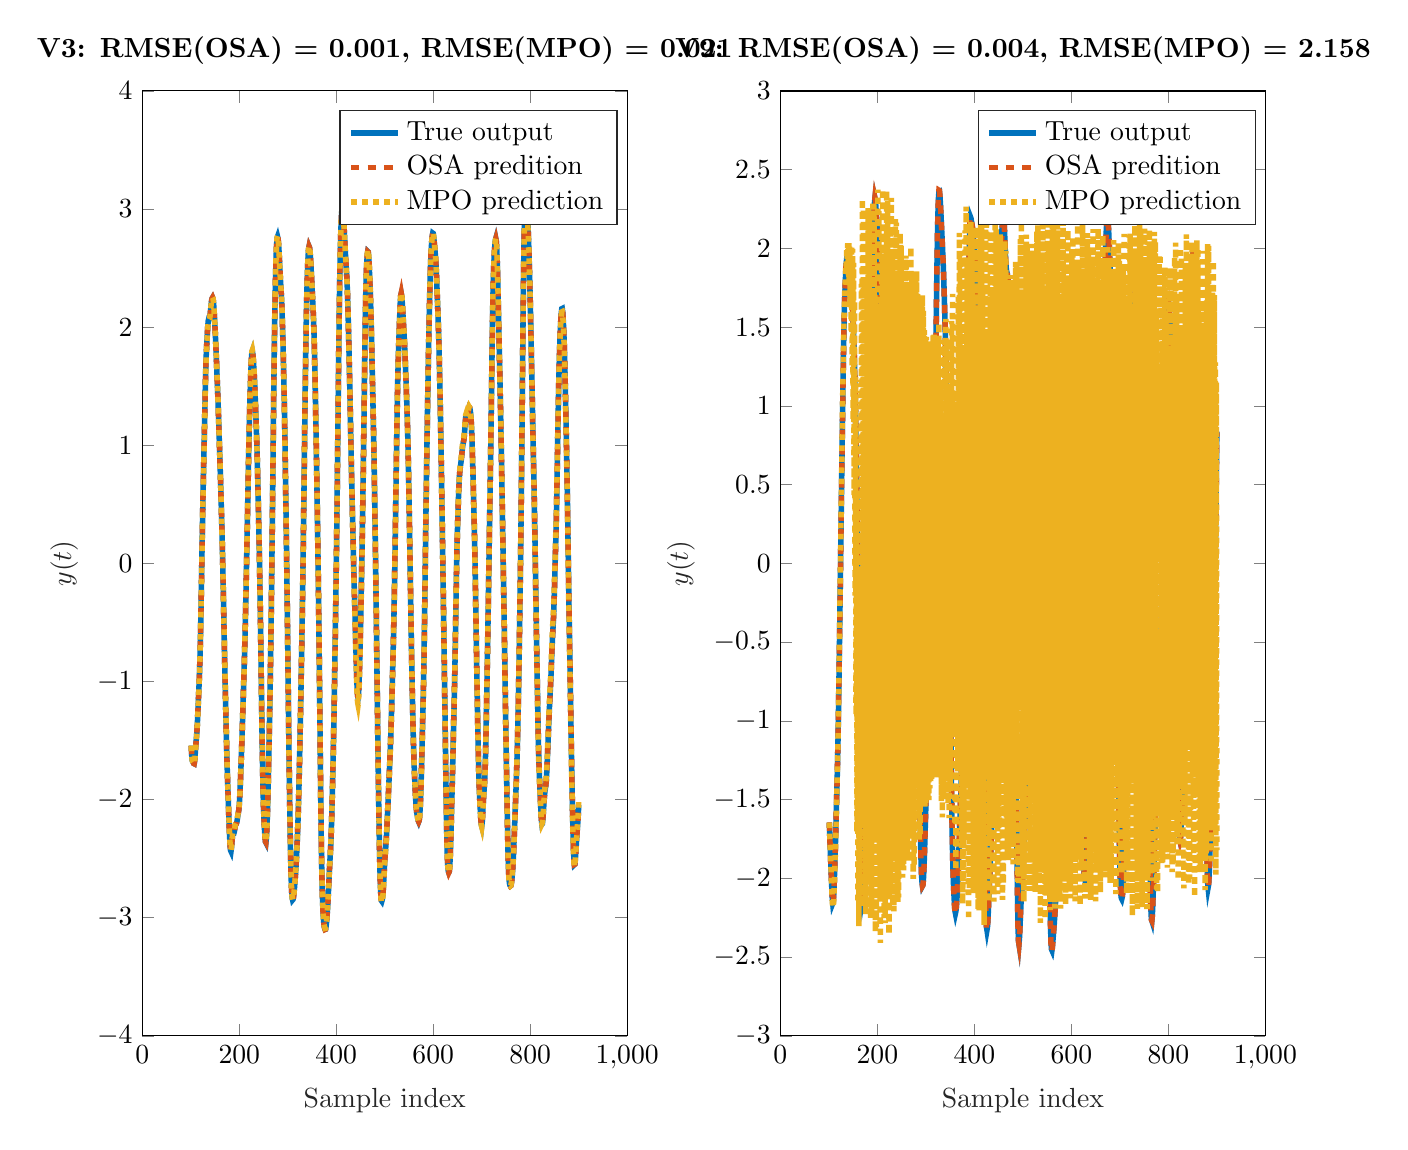 % This file was created by matlab2tikz.
%
\definecolor{mycolor1}{rgb}{0.0,0.447,0.741}%
\definecolor{mycolor2}{rgb}{0.85,0.325,0.098}%
\definecolor{mycolor3}{rgb}{0.929,0.694,0.125}%
%
\begin{tikzpicture}

\begin{axis}[%
width=6.159cm,
height=12cm,
at={(0cm,0cm)},
scale only axis,
xmin=0,
xmax=1000,
xlabel style={font=\color{white!15!black}},
xlabel={Sample index},
ymin=-4,
ymax=4,
ylabel style={font=\color{white!15!black}},
ylabel={$y(t)$},
axis background/.style={fill=white},
title style={font=\bfseries},
title={V3: RMSE(OSA) = 0.001, RMSE(MPO) = 0.021},
legend style={legend cell align=left, align=left, draw=white!15!black}
]
\addplot [color=mycolor1, line width=2.0pt]
  table[row sep=crcr]{%
101	-1.543\\
102	-1.626\\
103	-1.668\\
104	-1.679\\
105	-1.684\\
106	-1.694\\
107	-1.696\\
108	-1.674\\
109	-1.624\\
110	-1.563\\
111	-1.51\\
112	-1.462\\
113	-1.404\\
114	-1.324\\
117	-1.039\\
118	-0.934\\
119	-0.798\\
120	-0.625\\
121	-0.419\\
122	-0.186\\
123	0.059\\
124	0.3\\
125	0.52\\
126	0.711\\
127	0.891\\
128	1.082\\
129	1.288\\
130	1.489\\
131	1.654\\
132	1.773\\
133	1.856\\
134	1.932\\
135	2.002\\
136	2.053\\
137	2.07\\
138	2.068\\
139	2.075\\
140	2.104\\
142	2.194\\
143	2.224\\
144	2.242\\
145	2.249\\
146	2.239\\
147	2.205\\
148	2.146\\
149	2.073\\
150	1.995\\
151	1.912\\
152	1.819\\
153	1.718\\
156	1.399\\
157	1.28\\
158	1.152\\
161	0.759\\
162	0.622\\
163	0.476\\
164	0.323\\
165	0.163\\
166	-0.013\\
167	-0.209\\
169	-0.631\\
170	-0.832\\
171	-1.022\\
172	-1.208\\
173	-1.389\\
174	-1.56\\
175	-1.714\\
176	-1.847\\
177	-1.97\\
178	-2.088\\
179	-2.201\\
180	-2.302\\
181	-2.381\\
182	-2.429\\
183	-2.438\\
184	-2.408\\
185	-2.356\\
186	-2.308\\
187	-2.284\\
189	-2.284\\
190	-2.269\\
191	-2.241\\
192	-2.217\\
193	-2.207\\
194	-2.203\\
195	-2.191\\
196	-2.168\\
197	-2.139\\
199	-2.089\\
200	-2.048\\
201	-1.98\\
202	-1.887\\
203	-1.782\\
204	-1.672\\
205	-1.556\\
206	-1.43\\
210	-0.904\\
211	-0.759\\
212	-0.595\\
213	-0.412\\
214	-0.217\\
215	-0.016\\
216	0.192\\
217	0.406\\
219	0.841\\
220	1.044\\
221	1.224\\
222	1.381\\
223	1.516\\
224	1.634\\
225	1.726\\
226	1.781\\
227	1.794\\
228	1.771\\
229	1.722\\
230	1.661\\
231	1.589\\
232	1.499\\
233	1.395\\
234	1.282\\
235	1.166\\
236	1.044\\
237	0.904\\
238	0.743\\
239	0.566\\
240	0.378\\
241	0.177\\
242	-0.043\\
243	-0.289\\
244	-0.563\\
245	-0.858\\
246	-1.16\\
247	-1.449\\
248	-1.703\\
249	-1.908\\
250	-2.062\\
251	-2.169\\
252	-2.249\\
253	-2.314\\
254	-2.356\\
255	-2.364\\
256	-2.324\\
257	-2.245\\
258	-2.134\\
259	-1.99\\
260	-1.819\\
261	-1.628\\
262	-1.423\\
263	-1.207\\
264	-0.974\\
265	-0.711\\
266	-0.413\\
267	-0.085\\
268	0.267\\
269	0.636\\
270	1.014\\
271	1.385\\
272	1.727\\
273	2.021\\
274	2.264\\
275	2.454\\
276	2.597\\
277	2.698\\
278	2.754\\
279	2.766\\
280	2.749\\
281	2.705\\
282	2.641\\
283	2.56\\
284	2.474\\
285	2.397\\
286	2.33\\
287	2.258\\
288	2.161\\
289	2.034\\
290	1.885\\
291	1.724\\
292	1.55\\
293	1.342\\
294	1.1\\
295	0.828\\
296	0.545\\
297	0.258\\
298	-0.04\\
299	-0.362\\
300	-0.713\\
301	-1.073\\
302	-1.418\\
303	-1.733\\
304	-2.019\\
305	-2.278\\
306	-2.498\\
307	-2.664\\
308	-2.773\\
309	-2.829\\
310	-2.849\\
311	-2.844\\
312	-2.822\\
313	-2.787\\
314	-2.741\\
315	-2.688\\
316	-2.631\\
317	-2.567\\
318	-2.494\\
319	-2.408\\
320	-2.309\\
321	-2.194\\
322	-2.062\\
323	-1.91\\
324	-1.737\\
325	-1.543\\
326	-1.337\\
327	-1.123\\
328	-0.902\\
329	-0.67\\
330	-0.423\\
331	-0.154\\
332	0.14\\
333	0.46\\
335	1.139\\
336	1.463\\
337	1.757\\
338	2.008\\
339	2.217\\
340	2.386\\
341	2.514\\
342	2.606\\
343	2.661\\
344	2.682\\
345	2.672\\
346	2.637\\
347	2.581\\
348	2.509\\
350	2.345\\
352	2.179\\
353	2.084\\
354	1.963\\
355	1.81\\
356	1.626\\
357	1.417\\
358	1.191\\
359	0.953\\
360	0.705\\
361	0.443\\
362	0.165\\
363	-0.134\\
364	-0.461\\
365	-0.82\\
366	-1.207\\
367	-1.605\\
368	-1.984\\
369	-2.306\\
370	-2.558\\
371	-2.747\\
372	-2.884\\
373	-2.975\\
374	-3.032\\
375	-3.067\\
376	-3.087\\
377	-3.098\\
378	-3.097\\
379	-3.077\\
380	-3.039\\
381	-2.987\\
382	-2.926\\
383	-2.855\\
384	-2.772\\
386	-2.592\\
387	-2.513\\
388	-2.441\\
389	-2.358\\
390	-2.244\\
391	-2.103\\
392	-1.942\\
393	-1.768\\
394	-1.58\\
395	-1.369\\
396	-1.133\\
397	-0.879\\
398	-0.615\\
399	-0.342\\
400	-0.052\\
401	0.264\\
402	0.612\\
403	0.984\\
404	1.364\\
405	1.735\\
406	2.072\\
407	2.357\\
408	2.583\\
409	2.749\\
410	2.873\\
411	2.961\\
412	3.008\\
413	3.015\\
414	2.984\\
415	2.928\\
416	2.857\\
418	2.696\\
419	2.616\\
420	2.545\\
421	2.48\\
422	2.407\\
423	2.309\\
424	2.177\\
425	2.019\\
426	1.846\\
427	1.666\\
428	1.477\\
429	1.275\\
430	1.065\\
431	0.859\\
432	0.666\\
433	0.487\\
435	0.144\\
436	-0.023\\
437	-0.183\\
440	-0.64\\
441	-0.796\\
442	-0.939\\
443	-1.05\\
444	-1.118\\
445	-1.14\\
446	-1.109\\
447	-1.02\\
448	-0.884\\
449	-0.717\\
450	-0.534\\
451	-0.344\\
452	-0.144\\
453	0.074\\
454	0.315\\
455	0.576\\
456	0.859\\
457	1.165\\
459	1.807\\
460	2.093\\
461	2.314\\
462	2.462\\
463	2.553\\
464	2.61\\
465	2.64\\
466	2.636\\
467	2.592\\
468	2.515\\
469	2.422\\
470	2.315\\
471	2.189\\
472	2.035\\
473	1.856\\
474	1.666\\
476	1.296\\
477	1.101\\
478	0.874\\
479	0.617\\
480	0.338\\
481	0.047\\
482	-0.256\\
483	-0.575\\
485	-1.25\\
486	-1.575\\
487	-1.873\\
488	-2.144\\
489	-2.383\\
490	-2.579\\
491	-2.724\\
492	-2.812\\
493	-2.854\\
494	-2.86\\
495	-2.845\\
496	-2.813\\
497	-2.759\\
498	-2.684\\
499	-2.599\\
500	-2.522\\
501	-2.46\\
502	-2.408\\
503	-2.349\\
504	-2.275\\
505	-2.186\\
509	-1.819\\
511	-1.618\\
512	-1.512\\
513	-1.394\\
514	-1.256\\
515	-1.106\\
517	-0.798\\
518	-0.634\\
519	-0.443\\
520	-0.216\\
521	0.043\\
522	0.318\\
524	0.874\\
525	1.142\\
526	1.385\\
527	1.587\\
528	1.747\\
529	1.877\\
530	1.996\\
531	2.109\\
532	2.206\\
533	2.269\\
534	2.285\\
535	2.263\\
536	2.214\\
537	2.146\\
540	1.927\\
541	1.843\\
542	1.747\\
543	1.64\\
545	1.415\\
546	1.296\\
547	1.154\\
548	0.983\\
549	0.783\\
550	0.56\\
551	0.32\\
552	0.067\\
554	-0.45\\
555	-0.695\\
556	-0.923\\
557	-1.132\\
558	-1.324\\
559	-1.493\\
560	-1.633\\
561	-1.746\\
562	-1.846\\
563	-1.934\\
564	-2.01\\
565	-2.07\\
566	-2.109\\
567	-2.135\\
568	-2.158\\
569	-2.177\\
570	-2.187\\
571	-2.176\\
572	-2.14\\
573	-2.077\\
574	-1.985\\
575	-1.858\\
576	-1.706\\
579	-1.207\\
580	-1.02\\
581	-0.793\\
582	-0.514\\
583	-0.198\\
584	0.124\\
585	0.429\\
586	0.715\\
587	0.985\\
588	1.248\\
589	1.499\\
590	1.733\\
591	1.948\\
592	2.146\\
593	2.323\\
594	2.474\\
595	2.588\\
596	2.671\\
597	2.73\\
598	2.772\\
599	2.796\\
600	2.793\\
601	2.764\\
604	2.63\\
605	2.578\\
606	2.506\\
607	2.409\\
609	2.191\\
610	2.08\\
611	1.956\\
612	1.807\\
613	1.632\\
614	1.436\\
615	1.222\\
616	0.991\\
617	0.744\\
618	0.483\\
619	0.213\\
620	-0.061\\
621	-0.339\\
622	-0.624\\
623	-0.914\\
625	-1.506\\
626	-1.802\\
627	-2.083\\
628	-2.313\\
629	-2.473\\
630	-2.565\\
631	-2.604\\
632	-2.616\\
633	-2.609\\
634	-2.57\\
635	-2.485\\
636	-2.36\\
637	-2.212\\
638	-2.058\\
639	-1.898\\
640	-1.729\\
643	-1.199\\
644	-1.015\\
645	-0.804\\
646	-0.562\\
647	-0.308\\
648	-0.071\\
649	0.13\\
650	0.289\\
651	0.427\\
652	0.55\\
653	0.656\\
654	0.737\\
655	0.788\\
656	0.822\\
657	0.85\\
658	0.884\\
660	0.967\\
661	1.0\\
663	1.044\\
664	1.078\\
665	1.131\\
666	1.191\\
667	1.236\\
668	1.251\\
670	1.236\\
671	1.246\\
673	1.308\\
674	1.323\\
675	1.319\\
676	1.301\\
677	1.273\\
678	1.225\\
679	1.148\\
680	1.034\\
681	0.893\\
683	0.588\\
684	0.43\\
685	0.253\\
686	0.047\\
687	-0.189\\
689	-0.701\\
690	-0.95\\
691	-1.187\\
692	-1.413\\
693	-1.616\\
694	-1.784\\
695	-1.913\\
696	-2.008\\
697	-2.087\\
698	-2.157\\
699	-2.209\\
700	-2.224\\
701	-2.19\\
702	-2.117\\
703	-2.037\\
704	-1.966\\
705	-1.907\\
706	-1.84\\
707	-1.743\\
708	-1.597\\
709	-1.409\\
710	-1.194\\
711	-0.966\\
712	-0.729\\
713	-0.481\\
714	-0.222\\
716	0.311\\
718	0.824\\
719	1.094\\
720	1.391\\
721	1.706\\
722	2.003\\
723	2.246\\
724	2.426\\
725	2.543\\
726	2.628\\
727	2.691\\
728	2.734\\
729	2.749\\
730	2.728\\
731	2.66\\
732	2.553\\
733	2.402\\
734	2.222\\
738	1.458\\
739	1.26\\
740	1.044\\
741	0.811\\
743	0.323\\
745	-0.158\\
746	-0.413\\
747	-0.682\\
748	-0.956\\
749	-1.222\\
750	-1.475\\
752	-1.966\\
753	-2.203\\
754	-2.41\\
755	-2.567\\
756	-2.657\\
757	-2.704\\
758	-2.724\\
759	-2.731\\
760	-2.728\\
761	-2.712\\
762	-2.681\\
763	-2.638\\
764	-2.582\\
765	-2.508\\
766	-2.417\\
767	-2.313\\
771	-1.874\\
772	-1.752\\
773	-1.617\\
774	-1.461\\
775	-1.276\\
776	-1.06\\
777	-0.815\\
778	-0.554\\
779	-0.278\\
780	0.016\\
781	0.344\\
782	0.724\\
783	1.141\\
784	1.575\\
785	1.991\\
786	2.362\\
787	2.671\\
788	2.91\\
789	3.056\\
790	3.123\\
791	3.127\\
792	3.095\\
793	3.041\\
794	2.976\\
795	2.894\\
796	2.795\\
797	2.679\\
798	2.547\\
799	2.395\\
800	2.226\\
801	2.041\\
802	1.843\\
804	1.429\\
805	1.221\\
806	1.017\\
807	0.818\\
808	0.612\\
809	0.388\\
810	0.144\\
812	-0.375\\
813	-0.628\\
814	-0.873\\
815	-1.112\\
816	-1.341\\
817	-1.54\\
818	-1.691\\
819	-1.806\\
822	-2.098\\
823	-2.172\\
824	-2.209\\
825	-2.204\\
826	-2.168\\
827	-2.112\\
828	-2.048\\
829	-1.987\\
830	-1.941\\
831	-1.911\\
832	-1.885\\
833	-1.844\\
834	-1.776\\
835	-1.685\\
837	-1.481\\
839	-1.279\\
840	-1.186\\
842	-1.022\\
843	-0.93\\
845	-0.715\\
846	-0.621\\
847	-0.543\\
848	-0.461\\
849	-0.349\\
850	-0.21\\
851	-0.058\\
853	0.239\\
854	0.414\\
855	0.629\\
857	1.128\\
858	1.36\\
859	1.557\\
860	1.725\\
861	1.862\\
862	1.972\\
863	2.057\\
864	2.119\\
865	2.156\\
866	2.158\\
867	2.127\\
868	2.067\\
869	1.985\\
870	1.874\\
871	1.734\\
872	1.559\\
873	1.361\\
874	1.155\\
875	0.944\\
876	0.717\\
877	0.458\\
879	-0.111\\
880	-0.378\\
881	-0.625\\
882	-0.867\\
883	-1.116\\
884	-1.369\\
885	-1.615\\
886	-1.846\\
887	-2.06\\
888	-2.251\\
889	-2.404\\
890	-2.505\\
891	-2.55\\
892	-2.546\\
893	-2.507\\
894	-2.447\\
896	-2.312\\
898	-2.199\\
899	-2.132\\
900	-2.046\\
};
\addlegendentry{True output}

\addplot [color=mycolor2, dashed, line width=2.0pt]
  table[row sep=crcr]{%
101	-1.545\\
102	-1.625\\
103	-1.667\\
104	-1.68\\
105	-1.685\\
106	-1.694\\
107	-1.696\\
108	-1.673\\
109	-1.624\\
110	-1.563\\
111	-1.51\\
112	-1.461\\
113	-1.403\\
114	-1.324\\
117	-1.04\\
118	-0.933\\
119	-0.799\\
120	-0.625\\
121	-0.418\\
122	-0.188\\
123	0.06\\
124	0.301\\
125	0.519\\
126	0.711\\
127	0.89\\
128	1.081\\
129	1.288\\
130	1.489\\
131	1.654\\
132	1.771\\
133	1.859\\
134	1.933\\
135	2.002\\
136	2.051\\
137	2.069\\
138	2.068\\
139	2.074\\
140	2.104\\
142	2.193\\
143	2.225\\
144	2.243\\
145	2.25\\
146	2.239\\
147	2.204\\
148	2.146\\
149	2.073\\
150	1.995\\
151	1.912\\
152	1.819\\
154	1.612\\
155	1.507\\
156	1.398\\
157	1.28\\
159	1.02\\
161	0.76\\
162	0.621\\
163	0.476\\
164	0.324\\
165	0.164\\
166	-0.012\\
167	-0.208\\
169	-0.629\\
170	-0.831\\
171	-1.022\\
172	-1.208\\
173	-1.39\\
174	-1.56\\
175	-1.712\\
176	-1.848\\
177	-1.97\\
178	-2.088\\
179	-2.201\\
180	-2.302\\
181	-2.381\\
182	-2.429\\
183	-2.438\\
184	-2.408\\
185	-2.355\\
186	-2.307\\
187	-2.285\\
189	-2.284\\
190	-2.269\\
191	-2.241\\
192	-2.217\\
193	-2.207\\
194	-2.204\\
195	-2.191\\
198	-2.115\\
199	-2.09\\
200	-2.048\\
201	-1.979\\
202	-1.887\\
203	-1.783\\
204	-1.672\\
205	-1.555\\
206	-1.43\\
208	-1.165\\
209	-1.036\\
210	-0.903\\
211	-0.758\\
212	-0.595\\
213	-0.413\\
214	-0.217\\
215	-0.016\\
216	0.191\\
217	0.406\\
219	0.841\\
220	1.045\\
221	1.224\\
222	1.381\\
223	1.517\\
224	1.634\\
225	1.726\\
226	1.781\\
227	1.793\\
228	1.77\\
229	1.724\\
230	1.662\\
231	1.588\\
232	1.499\\
233	1.394\\
235	1.167\\
236	1.043\\
237	0.904\\
238	0.743\\
239	0.566\\
240	0.378\\
241	0.179\\
242	-0.042\\
243	-0.289\\
244	-0.563\\
245	-0.857\\
246	-1.158\\
247	-1.45\\
248	-1.705\\
249	-1.908\\
250	-2.059\\
251	-2.17\\
252	-2.252\\
253	-2.314\\
254	-2.355\\
255	-2.362\\
256	-2.327\\
257	-2.246\\
258	-2.131\\
259	-1.991\\
260	-1.819\\
261	-1.626\\
262	-1.422\\
263	-1.207\\
264	-0.974\\
265	-0.711\\
266	-0.413\\
267	-0.085\\
268	0.267\\
269	0.636\\
270	1.014\\
271	1.385\\
272	1.726\\
273	2.02\\
274	2.261\\
275	2.457\\
276	2.601\\
277	2.697\\
278	2.752\\
279	2.768\\
280	2.748\\
281	2.707\\
282	2.64\\
283	2.558\\
284	2.473\\
285	2.397\\
286	2.33\\
287	2.258\\
288	2.162\\
289	2.034\\
290	1.884\\
291	1.726\\
292	1.548\\
293	1.344\\
294	1.098\\
295	0.827\\
296	0.546\\
297	0.26\\
298	-0.04\\
299	-0.364\\
300	-0.712\\
301	-1.071\\
302	-1.416\\
303	-1.734\\
304	-2.02\\
305	-2.277\\
306	-2.5\\
307	-2.667\\
308	-2.773\\
309	-2.829\\
310	-2.848\\
311	-2.844\\
312	-2.822\\
313	-2.786\\
314	-2.74\\
315	-2.689\\
316	-2.631\\
317	-2.567\\
318	-2.494\\
319	-2.409\\
320	-2.309\\
321	-2.194\\
322	-2.062\\
323	-1.91\\
324	-1.736\\
325	-1.543\\
326	-1.336\\
327	-1.122\\
328	-0.902\\
329	-0.671\\
330	-0.422\\
331	-0.155\\
332	0.14\\
333	0.459\\
334	0.797\\
335	1.139\\
336	1.464\\
337	1.757\\
338	2.01\\
339	2.218\\
340	2.386\\
341	2.516\\
342	2.606\\
343	2.66\\
344	2.682\\
345	2.672\\
346	2.637\\
347	2.58\\
348	2.509\\
350	2.345\\
352	2.179\\
353	2.083\\
354	1.965\\
355	1.81\\
356	1.625\\
357	1.415\\
358	1.19\\
359	0.953\\
360	0.705\\
361	0.443\\
362	0.166\\
363	-0.133\\
364	-0.459\\
365	-0.82\\
366	-1.208\\
367	-1.603\\
368	-1.979\\
369	-2.306\\
370	-2.561\\
371	-2.747\\
372	-2.882\\
373	-2.977\\
374	-3.033\\
375	-3.065\\
376	-3.087\\
377	-3.099\\
378	-3.097\\
379	-3.077\\
380	-3.039\\
381	-2.987\\
382	-2.927\\
383	-2.856\\
384	-2.772\\
385	-2.68\\
386	-2.592\\
387	-2.514\\
388	-2.442\\
389	-2.357\\
390	-2.246\\
391	-2.103\\
392	-1.942\\
393	-1.768\\
394	-1.578\\
395	-1.368\\
396	-1.132\\
397	-0.878\\
398	-0.615\\
399	-0.342\\
400	-0.051\\
401	0.265\\
402	0.61\\
403	0.982\\
404	1.364\\
405	1.735\\
406	2.073\\
407	2.357\\
408	2.58\\
409	2.751\\
410	2.874\\
411	2.959\\
412	3.009\\
413	3.014\\
414	2.984\\
415	2.928\\
416	2.856\\
417	2.778\\
418	2.695\\
419	2.616\\
420	2.545\\
421	2.481\\
422	2.407\\
423	2.31\\
424	2.177\\
425	2.018\\
426	1.846\\
427	1.665\\
428	1.476\\
429	1.274\\
430	1.064\\
431	0.858\\
432	0.667\\
433	0.488\\
435	0.144\\
436	-0.023\\
437	-0.182\\
440	-0.64\\
441	-0.796\\
442	-0.938\\
443	-1.052\\
444	-1.12\\
445	-1.139\\
446	-1.108\\
447	-1.024\\
448	-0.884\\
449	-0.715\\
450	-0.533\\
451	-0.343\\
452	-0.143\\
453	0.074\\
454	0.314\\
455	0.576\\
456	0.857\\
457	1.163\\
458	1.488\\
459	1.809\\
460	2.092\\
461	2.312\\
462	2.463\\
463	2.557\\
464	2.611\\
465	2.639\\
466	2.635\\
467	2.591\\
468	2.516\\
469	2.421\\
470	2.315\\
471	2.188\\
472	2.033\\
473	1.854\\
475	1.48\\
476	1.296\\
477	1.099\\
478	0.875\\
479	0.617\\
480	0.338\\
481	0.047\\
482	-0.255\\
483	-0.575\\
484	-0.91\\
485	-1.25\\
486	-1.575\\
487	-1.874\\
488	-2.143\\
489	-2.382\\
490	-2.582\\
491	-2.726\\
492	-2.812\\
493	-2.852\\
494	-2.861\\
495	-2.846\\
496	-2.813\\
497	-2.758\\
498	-2.683\\
499	-2.598\\
500	-2.521\\
501	-2.461\\
502	-2.408\\
503	-2.35\\
504	-2.275\\
505	-2.187\\
507	-2.005\\
508	-1.914\\
509	-1.819\\
511	-1.618\\
512	-1.512\\
513	-1.394\\
514	-1.257\\
517	-0.798\\
518	-0.636\\
519	-0.443\\
520	-0.214\\
521	0.041\\
522	0.317\\
524	0.875\\
525	1.144\\
526	1.385\\
527	1.586\\
528	1.746\\
529	1.879\\
530	1.997\\
531	2.109\\
532	2.206\\
533	2.268\\
534	2.288\\
535	2.263\\
536	2.212\\
537	2.147\\
540	1.927\\
541	1.844\\
542	1.747\\
543	1.639\\
545	1.415\\
546	1.295\\
547	1.156\\
548	0.983\\
549	0.782\\
550	0.56\\
551	0.321\\
552	0.067\\
553	-0.193\\
554	-0.45\\
555	-0.694\\
556	-0.922\\
557	-1.133\\
558	-1.323\\
559	-1.492\\
560	-1.633\\
561	-1.747\\
562	-1.844\\
563	-1.936\\
564	-2.011\\
565	-2.069\\
566	-2.109\\
567	-2.135\\
569	-2.178\\
570	-2.186\\
571	-2.176\\
572	-2.141\\
573	-2.078\\
574	-1.985\\
575	-1.859\\
576	-1.704\\
579	-1.207\\
580	-1.023\\
581	-0.791\\
582	-0.514\\
583	-0.199\\
584	0.123\\
585	0.429\\
586	0.714\\
587	0.987\\
588	1.247\\
589	1.499\\
590	1.733\\
591	1.948\\
592	2.146\\
593	2.324\\
594	2.473\\
595	2.589\\
596	2.671\\
597	2.73\\
598	2.772\\
599	2.795\\
600	2.793\\
601	2.764\\
604	2.63\\
605	2.578\\
606	2.505\\
607	2.41\\
610	2.08\\
611	1.957\\
612	1.807\\
613	1.631\\
614	1.435\\
615	1.222\\
616	0.992\\
617	0.744\\
618	0.482\\
619	0.214\\
620	-0.059\\
621	-0.339\\
622	-0.623\\
623	-0.913\\
624	-1.207\\
626	-1.803\\
627	-2.082\\
628	-2.318\\
629	-2.475\\
630	-2.563\\
631	-2.605\\
632	-2.618\\
633	-2.609\\
634	-2.569\\
635	-2.485\\
636	-2.36\\
637	-2.212\\
639	-1.897\\
640	-1.728\\
642	-1.375\\
643	-1.201\\
644	-1.015\\
645	-0.803\\
646	-0.561\\
647	-0.307\\
648	-0.071\\
649	0.128\\
650	0.293\\
651	0.427\\
652	0.551\\
653	0.656\\
654	0.736\\
655	0.789\\
658	0.884\\
660	0.967\\
661	1.0\\
663	1.043\\
664	1.078\\
665	1.131\\
666	1.191\\
667	1.235\\
668	1.252\\
670	1.236\\
671	1.247\\
673	1.307\\
674	1.323\\
675	1.32\\
676	1.302\\
677	1.273\\
678	1.226\\
679	1.147\\
680	1.034\\
681	0.893\\
683	0.588\\
684	0.431\\
685	0.254\\
686	0.047\\
687	-0.189\\
688	-0.442\\
689	-0.701\\
690	-0.95\\
691	-1.188\\
692	-1.413\\
693	-1.617\\
694	-1.784\\
695	-1.911\\
696	-2.009\\
697	-2.089\\
698	-2.16\\
699	-2.21\\
700	-2.222\\
701	-2.189\\
702	-2.118\\
703	-2.035\\
704	-1.965\\
705	-1.907\\
706	-1.841\\
707	-1.741\\
708	-1.598\\
709	-1.41\\
710	-1.192\\
711	-0.964\\
712	-0.728\\
713	-0.482\\
714	-0.221\\
716	0.311\\
718	0.823\\
719	1.094\\
720	1.391\\
721	1.705\\
722	2.002\\
723	2.248\\
724	2.424\\
725	2.548\\
726	2.628\\
727	2.69\\
728	2.734\\
729	2.748\\
730	2.727\\
731	2.664\\
732	2.551\\
733	2.403\\
734	2.222\\
735	2.026\\
736	1.835\\
738	1.458\\
739	1.26\\
740	1.044\\
741	0.81\\
745	-0.158\\
746	-0.412\\
747	-0.682\\
748	-0.955\\
749	-1.222\\
750	-1.474\\
752	-1.966\\
753	-2.203\\
754	-2.411\\
755	-2.564\\
756	-2.661\\
757	-2.704\\
758	-2.723\\
759	-2.731\\
760	-2.728\\
761	-2.712\\
762	-2.681\\
763	-2.638\\
764	-2.582\\
765	-2.509\\
766	-2.416\\
767	-2.312\\
770	-1.987\\
771	-1.874\\
772	-1.752\\
773	-1.617\\
774	-1.463\\
775	-1.277\\
776	-1.058\\
777	-0.814\\
778	-0.553\\
779	-0.281\\
780	0.014\\
781	0.345\\
782	0.721\\
783	1.142\\
784	1.573\\
785	1.99\\
786	2.364\\
787	2.673\\
788	2.904\\
789	3.058\\
790	3.124\\
791	3.128\\
792	3.094\\
793	3.041\\
794	2.974\\
795	2.894\\
796	2.796\\
797	2.679\\
798	2.547\\
799	2.397\\
800	2.226\\
801	2.04\\
802	1.843\\
803	1.637\\
805	1.22\\
806	1.018\\
807	0.819\\
808	0.613\\
809	0.389\\
810	0.143\\
812	-0.374\\
813	-0.627\\
814	-0.873\\
815	-1.114\\
816	-1.34\\
817	-1.537\\
818	-1.693\\
819	-1.805\\
822	-2.097\\
823	-2.172\\
824	-2.209\\
825	-2.205\\
826	-2.167\\
827	-2.111\\
828	-2.047\\
829	-1.986\\
830	-1.941\\
831	-1.912\\
832	-1.886\\
833	-1.843\\
834	-1.776\\
835	-1.686\\
839	-1.278\\
840	-1.187\\
842	-1.022\\
843	-0.929\\
845	-0.714\\
846	-0.622\\
847	-0.544\\
848	-0.46\\
849	-0.35\\
850	-0.209\\
853	0.239\\
854	0.414\\
855	0.629\\
856	0.876\\
857	1.129\\
858	1.359\\
859	1.56\\
860	1.725\\
861	1.862\\
862	1.973\\
863	2.057\\
864	2.12\\
865	2.156\\
866	2.159\\
867	2.126\\
868	2.066\\
869	1.983\\
870	1.877\\
871	1.733\\
872	1.557\\
873	1.361\\
874	1.155\\
875	0.943\\
876	0.715\\
877	0.458\\
879	-0.111\\
880	-0.376\\
881	-0.624\\
882	-0.867\\
883	-1.116\\
884	-1.369\\
885	-1.614\\
886	-1.845\\
887	-2.061\\
888	-2.252\\
889	-2.405\\
890	-2.505\\
891	-2.549\\
892	-2.547\\
893	-2.506\\
894	-2.445\\
895	-2.377\\
896	-2.312\\
898	-2.199\\
899	-2.132\\
900	-2.047\\
};
\addlegendentry{OSA predition}

\addplot [color=mycolor3, dotted, line width=2.0pt]
  table[row sep=crcr]{%
101	-1.543\\
102	-1.626\\
103	-1.668\\
104	-1.68\\
105	-1.686\\
106	-1.697\\
107	-1.7\\
108	-1.678\\
109	-1.628\\
110	-1.568\\
111	-1.515\\
112	-1.467\\
113	-1.409\\
114	-1.33\\
117	-1.046\\
118	-0.941\\
119	-0.806\\
120	-0.634\\
121	-0.429\\
122	-0.199\\
123	0.045\\
124	0.285\\
125	0.503\\
126	0.693\\
127	0.872\\
128	1.061\\
129	1.268\\
130	1.469\\
131	1.635\\
132	1.753\\
133	1.841\\
134	1.92\\
135	1.993\\
136	2.045\\
137	2.064\\
138	2.064\\
139	2.071\\
140	2.102\\
142	2.192\\
143	2.222\\
144	2.242\\
145	2.251\\
146	2.243\\
147	2.209\\
148	2.151\\
149	2.079\\
150	2.002\\
151	1.919\\
152	1.826\\
153	1.723\\
155	1.512\\
156	1.403\\
157	1.284\\
158	1.154\\
161	0.759\\
162	0.621\\
163	0.474\\
164	0.32\\
165	0.16\\
166	-0.015\\
167	-0.209\\
169	-0.629\\
170	-0.828\\
171	-1.016\\
172	-1.2\\
173	-1.381\\
174	-1.55\\
175	-1.702\\
176	-1.835\\
177	-1.957\\
178	-2.076\\
179	-2.189\\
180	-2.289\\
181	-2.369\\
182	-2.418\\
183	-2.428\\
184	-2.399\\
185	-2.347\\
186	-2.299\\
187	-2.275\\
189	-2.274\\
190	-2.259\\
191	-2.231\\
192	-2.207\\
193	-2.198\\
194	-2.194\\
195	-2.182\\
196	-2.158\\
197	-2.13\\
199	-2.084\\
200	-2.044\\
201	-1.977\\
202	-1.886\\
203	-1.782\\
204	-1.673\\
205	-1.557\\
206	-1.431\\
210	-0.902\\
211	-0.756\\
212	-0.59\\
213	-0.406\\
214	-0.21\\
215	-0.008\\
216	0.2\\
217	0.415\\
219	0.852\\
220	1.056\\
221	1.237\\
222	1.394\\
223	1.53\\
224	1.647\\
225	1.739\\
226	1.795\\
227	1.806\\
228	1.781\\
229	1.733\\
230	1.672\\
231	1.599\\
232	1.509\\
233	1.403\\
235	1.172\\
236	1.049\\
237	0.908\\
238	0.746\\
239	0.567\\
240	0.378\\
241	0.179\\
242	-0.04\\
243	-0.285\\
244	-0.557\\
245	-0.849\\
246	-1.147\\
247	-1.434\\
248	-1.688\\
249	-1.894\\
250	-2.046\\
251	-2.155\\
252	-2.238\\
253	-2.305\\
254	-2.349\\
255	-2.356\\
256	-2.319\\
257	-2.241\\
258	-2.128\\
259	-1.985\\
260	-1.814\\
261	-1.621\\
262	-1.414\\
263	-1.197\\
264	-0.961\\
265	-0.695\\
266	-0.395\\
267	-0.065\\
268	0.289\\
269	0.658\\
270	1.036\\
271	1.407\\
272	1.748\\
273	2.039\\
274	2.276\\
275	2.464\\
276	2.608\\
277	2.708\\
278	2.761\\
279	2.773\\
280	2.754\\
281	2.71\\
282	2.644\\
283	2.561\\
284	2.473\\
285	2.395\\
286	2.327\\
287	2.255\\
288	2.157\\
289	2.03\\
290	1.88\\
291	1.72\\
292	1.544\\
293	1.337\\
294	1.093\\
295	0.82\\
297	0.248\\
298	-0.05\\
299	-0.374\\
300	-0.724\\
301	-1.081\\
302	-1.423\\
303	-1.735\\
304	-2.02\\
305	-2.276\\
306	-2.495\\
307	-2.663\\
308	-2.772\\
309	-2.829\\
310	-2.849\\
311	-2.844\\
312	-2.822\\
313	-2.786\\
314	-2.74\\
315	-2.687\\
316	-2.629\\
317	-2.565\\
318	-2.492\\
319	-2.406\\
320	-2.307\\
321	-2.193\\
322	-2.062\\
323	-1.909\\
324	-1.735\\
325	-1.541\\
326	-1.334\\
327	-1.117\\
328	-0.893\\
329	-0.66\\
330	-0.411\\
331	-0.141\\
332	0.154\\
333	0.474\\
335	1.15\\
336	1.474\\
337	1.765\\
338	2.017\\
339	2.225\\
340	2.393\\
341	2.522\\
342	2.613\\
343	2.668\\
344	2.688\\
345	2.678\\
346	2.641\\
347	2.584\\
348	2.511\\
351	2.262\\
352	2.177\\
353	2.081\\
354	1.961\\
355	1.809\\
356	1.625\\
357	1.414\\
358	1.187\\
359	0.948\\
360	0.698\\
361	0.436\\
362	0.157\\
363	-0.141\\
364	-0.466\\
365	-0.824\\
366	-1.21\\
367	-1.606\\
368	-1.978\\
369	-2.297\\
370	-2.548\\
371	-2.737\\
372	-2.873\\
373	-2.965\\
374	-3.023\\
375	-3.058\\
376	-3.078\\
377	-3.09\\
378	-3.089\\
379	-3.07\\
380	-3.032\\
381	-2.981\\
382	-2.921\\
383	-2.851\\
384	-2.769\\
386	-2.588\\
387	-2.51\\
388	-2.438\\
389	-2.355\\
390	-2.243\\
391	-2.102\\
392	-1.941\\
393	-1.767\\
394	-1.578\\
395	-1.366\\
396	-1.129\\
397	-0.874\\
398	-0.608\\
399	-0.332\\
400	-0.039\\
401	0.28\\
402	0.628\\
403	0.998\\
404	1.377\\
405	1.747\\
406	2.083\\
407	2.366\\
408	2.588\\
409	2.754\\
410	2.876\\
411	2.961\\
412	3.008\\
413	3.013\\
414	2.982\\
415	2.925\\
416	2.854\\
417	2.774\\
419	2.61\\
420	2.538\\
421	2.472\\
422	2.4\\
423	2.302\\
424	2.171\\
425	2.012\\
426	1.838\\
427	1.658\\
428	1.467\\
429	1.263\\
430	1.049\\
431	0.839\\
432	0.643\\
433	0.46\\
435	0.107\\
436	-0.065\\
437	-0.228\\
440	-0.693\\
441	-0.851\\
442	-0.994\\
443	-1.106\\
444	-1.176\\
445	-1.197\\
446	-1.165\\
447	-1.078\\
448	-0.944\\
449	-0.775\\
450	-0.591\\
451	-0.398\\
452	-0.195\\
453	0.027\\
454	0.272\\
455	0.537\\
456	0.822\\
457	1.131\\
459	1.785\\
460	2.077\\
461	2.302\\
462	2.456\\
463	2.555\\
464	2.62\\
465	2.655\\
466	2.655\\
467	2.613\\
468	2.54\\
469	2.448\\
470	2.344\\
471	2.219\\
472	2.065\\
473	1.884\\
474	1.693\\
476	1.322\\
477	1.125\\
478	0.898\\
479	0.64\\
480	0.36\\
481	0.067\\
482	-0.237\\
483	-0.558\\
485	-1.235\\
486	-1.561\\
487	-1.862\\
488	-2.134\\
489	-2.376\\
490	-2.577\\
491	-2.727\\
492	-2.819\\
493	-2.862\\
494	-2.871\\
495	-2.859\\
496	-2.827\\
497	-2.774\\
498	-2.698\\
499	-2.613\\
500	-2.536\\
501	-2.474\\
502	-2.422\\
503	-2.363\\
504	-2.288\\
505	-2.201\\
509	-1.833\\
511	-1.632\\
512	-1.526\\
513	-1.407\\
514	-1.269\\
515	-1.117\\
517	-0.808\\
518	-0.645\\
519	-0.454\\
520	-0.226\\
521	0.032\\
522	0.304\\
524	0.858\\
525	1.127\\
526	1.372\\
527	1.576\\
528	1.736\\
529	1.869\\
530	1.991\\
531	2.108\\
532	2.207\\
533	2.271\\
534	2.292\\
535	2.273\\
536	2.224\\
537	2.158\\
540	1.939\\
541	1.857\\
542	1.76\\
543	1.652\\
545	1.428\\
546	1.308\\
547	1.167\\
548	0.996\\
549	0.796\\
550	0.573\\
551	0.333\\
552	0.081\\
554	-0.436\\
555	-0.682\\
556	-0.911\\
557	-1.122\\
558	-1.315\\
559	-1.484\\
560	-1.624\\
561	-1.738\\
562	-1.836\\
563	-1.927\\
564	-2.006\\
565	-2.066\\
566	-2.106\\
567	-2.134\\
569	-2.179\\
570	-2.19\\
571	-2.18\\
572	-2.145\\
573	-2.085\\
574	-1.993\\
575	-1.869\\
576	-1.716\\
579	-1.217\\
580	-1.032\\
581	-0.804\\
582	-0.526\\
583	-0.211\\
584	0.11\\
585	0.414\\
586	0.699\\
587	0.97\\
588	1.233\\
589	1.484\\
590	1.718\\
591	1.934\\
592	2.134\\
593	2.313\\
594	2.465\\
595	2.582\\
596	2.667\\
597	2.728\\
598	2.772\\
599	2.797\\
600	2.795\\
601	2.768\\
604	2.635\\
605	2.583\\
606	2.511\\
607	2.415\\
609	2.196\\
610	2.085\\
611	1.96\\
612	1.812\\
613	1.636\\
614	1.439\\
615	1.224\\
616	0.993\\
617	0.744\\
618	0.482\\
619	0.212\\
620	-0.061\\
621	-0.339\\
622	-0.623\\
623	-0.912\\
624	-1.204\\
626	-1.794\\
627	-2.073\\
628	-2.306\\
629	-2.469\\
630	-2.561\\
631	-2.602\\
632	-2.618\\
633	-2.613\\
634	-2.576\\
635	-2.493\\
636	-2.368\\
637	-2.221\\
638	-2.066\\
639	-1.905\\
640	-1.734\\
642	-1.378\\
643	-1.203\\
644	-1.019\\
645	-0.808\\
646	-0.564\\
647	-0.307\\
648	-0.069\\
649	0.132\\
650	0.296\\
651	0.437\\
652	0.564\\
653	0.673\\
654	0.755\\
655	0.81\\
656	0.845\\
657	0.876\\
658	0.912\\
660	0.997\\
661	1.03\\
663	1.072\\
664	1.105\\
665	1.156\\
666	1.214\\
667	1.257\\
668	1.27\\
670	1.25\\
671	1.258\\
673	1.314\\
674	1.327\\
675	1.32\\
676	1.301\\
677	1.272\\
678	1.224\\
679	1.145\\
680	1.031\\
681	0.889\\
683	0.581\\
684	0.422\\
685	0.245\\
686	0.039\\
687	-0.198\\
689	-0.707\\
690	-0.953\\
691	-1.19\\
692	-1.414\\
693	-1.617\\
694	-1.784\\
695	-1.911\\
696	-2.007\\
697	-2.087\\
698	-2.16\\
699	-2.214\\
700	-2.23\\
701	-2.196\\
702	-2.125\\
703	-2.043\\
704	-1.972\\
705	-1.913\\
706	-1.846\\
707	-1.748\\
708	-1.603\\
709	-1.416\\
710	-1.2\\
711	-0.97\\
712	-0.732\\
713	-0.483\\
714	-0.222\\
716	0.314\\
718	0.825\\
719	1.094\\
720	1.391\\
721	1.703\\
722	1.999\\
723	2.242\\
724	2.42\\
725	2.541\\
726	2.626\\
727	2.69\\
728	2.734\\
729	2.75\\
730	2.728\\
731	2.664\\
732	2.556\\
733	2.407\\
734	2.227\\
737	1.641\\
738	1.45\\
739	1.249\\
740	1.029\\
741	0.791\\
743	0.297\\
745	-0.19\\
746	-0.447\\
747	-0.717\\
748	-0.991\\
749	-1.256\\
750	-1.507\\
752	-1.989\\
753	-2.222\\
754	-2.426\\
755	-2.576\\
756	-2.665\\
757	-2.709\\
758	-2.726\\
759	-2.731\\
760	-2.727\\
761	-2.708\\
762	-2.677\\
763	-2.633\\
764	-2.576\\
765	-2.502\\
766	-2.411\\
767	-2.305\\
771	-1.862\\
772	-1.739\\
773	-1.603\\
774	-1.448\\
775	-1.264\\
776	-1.047\\
777	-0.801\\
778	-0.537\\
779	-0.263\\
780	0.03\\
781	0.358\\
782	0.733\\
783	1.147\\
784	1.575\\
785	1.985\\
786	2.353\\
787	2.661\\
788	2.891\\
789	3.038\\
790	3.104\\
791	3.108\\
792	3.076\\
793	3.023\\
794	2.956\\
795	2.873\\
796	2.774\\
797	2.657\\
798	2.524\\
799	2.373\\
800	2.202\\
801	2.015\\
802	1.815\\
803	1.607\\
805	1.182\\
806	0.974\\
807	0.771\\
808	0.562\\
809	0.337\\
810	0.089\\
812	-0.434\\
813	-0.687\\
814	-0.931\\
815	-1.169\\
816	-1.394\\
817	-1.586\\
818	-1.731\\
819	-1.837\\
822	-2.106\\
823	-2.175\\
824	-2.206\\
825	-2.197\\
826	-2.157\\
827	-2.097\\
828	-2.028\\
829	-1.962\\
830	-1.912\\
831	-1.878\\
832	-1.849\\
833	-1.805\\
834	-1.735\\
835	-1.642\\
837	-1.434\\
839	-1.225\\
840	-1.129\\
842	-0.96\\
843	-0.866\\
845	-0.646\\
846	-0.551\\
847	-0.474\\
848	-0.39\\
849	-0.28\\
850	-0.141\\
851	0.008\\
853	0.295\\
854	0.464\\
855	0.673\\
857	1.154\\
858	1.375\\
859	1.566\\
860	1.725\\
861	1.855\\
862	1.958\\
863	2.038\\
864	2.096\\
865	2.129\\
866	2.131\\
867	2.098\\
868	2.036\\
869	1.951\\
870	1.841\\
871	1.698\\
872	1.52\\
873	1.319\\
874	1.109\\
875	0.894\\
876	0.661\\
877	0.396\\
879	-0.185\\
880	-0.456\\
881	-0.705\\
882	-0.947\\
884	-1.444\\
885	-1.684\\
886	-1.907\\
887	-2.112\\
888	-2.294\\
889	-2.439\\
890	-2.531\\
891	-2.569\\
892	-2.558\\
893	-2.513\\
894	-2.447\\
895	-2.372\\
896	-2.301\\
898	-2.179\\
899	-2.109\\
900	-2.02\\
};
\addlegendentry{MPO prediction}

\end{axis}

\begin{axis}[%
width=6.159cm,
height=12cm,
at={(8.104cm,0cm)},
scale only axis,
xmin=0,
xmax=1000,
xlabel style={font=\color{white!15!black}},
xlabel={Sample index},
ymin=-3,
ymax=3,
ylabel style={font=\color{white!15!black}},
ylabel={$y(t)$},
axis background/.style={fill=white},
title style={font=\bfseries},
title={V9: RMSE(OSA) = 0.004, RMSE(MPO) = 2.158},
legend style={legend cell align=left, align=left, draw=white!15!black}
]
\addplot [color=mycolor1, line width=2.0pt]
  table[row sep=crcr]{%
101	-1.646\\
102	-1.745\\
103	-1.826\\
105	-1.981\\
106	-2.058\\
107	-2.124\\
108	-2.158\\
109	-2.15\\
110	-2.104\\
111	-2.033\\
112	-1.944\\
113	-1.843\\
114	-1.731\\
117	-1.382\\
118	-1.251\\
119	-1.095\\
120	-0.907\\
121	-0.699\\
122	-0.482\\
123	-0.259\\
124	-0.03\\
126	0.438\\
127	0.666\\
128	0.888\\
129	1.103\\
130	1.303\\
131	1.475\\
132	1.61\\
133	1.714\\
134	1.795\\
135	1.862\\
136	1.912\\
137	1.942\\
138	1.953\\
139	1.956\\
140	1.952\\
141	1.934\\
142	1.899\\
144	1.808\\
145	1.774\\
146	1.748\\
147	1.717\\
148	1.672\\
149	1.613\\
150	1.544\\
151	1.461\\
152	1.36\\
153	1.241\\
154	1.106\\
155	0.956\\
156	0.788\\
157	0.597\\
158	0.383\\
159	0.146\\
160	-0.119\\
161	-0.415\\
162	-0.742\\
163	-1.08\\
164	-1.397\\
165	-1.66\\
166	-1.861\\
167	-2.008\\
168	-2.094\\
169	-2.127\\
170	-2.106\\
171	-2.048\\
172	-1.971\\
173	-1.881\\
174	-1.775\\
175	-1.652\\
176	-1.525\\
177	-1.415\\
178	-1.329\\
179	-1.248\\
180	-1.139\\
181	-0.975\\
182	-0.765\\
183	-0.524\\
184	-0.273\\
185	-0.014\\
186	0.261\\
187	0.558\\
188	0.877\\
189	1.205\\
190	1.524\\
191	1.809\\
192	2.037\\
193	2.197\\
194	2.288\\
195	2.317\\
196	2.303\\
197	2.262\\
199	2.157\\
201	2.062\\
202	2.001\\
203	1.922\\
204	1.828\\
205	1.729\\
206	1.637\\
207	1.557\\
209	1.417\\
210	1.337\\
211	1.235\\
212	1.108\\
213	0.961\\
217	0.341\\
218	0.188\\
219	0.048\\
220	-0.078\\
221	-0.195\\
222	-0.317\\
223	-0.443\\
224	-0.557\\
225	-0.632\\
226	-0.669\\
227	-0.684\\
228	-0.703\\
230	-0.77\\
231	-0.785\\
232	-0.772\\
233	-0.74\\
234	-0.7\\
235	-0.657\\
236	-0.609\\
237	-0.55\\
238	-0.472\\
239	-0.37\\
240	-0.243\\
241	-0.095\\
242	0.066\\
243	0.234\\
244	0.406\\
245	0.58\\
246	0.749\\
247	0.902\\
248	1.034\\
250	1.274\\
251	1.399\\
252	1.514\\
253	1.598\\
254	1.643\\
255	1.659\\
256	1.658\\
257	1.652\\
258	1.639\\
259	1.621\\
262	1.556\\
263	1.525\\
265	1.439\\
266	1.405\\
267	1.388\\
268	1.385\\
270	1.386\\
271	1.376\\
272	1.353\\
273	1.313\\
274	1.256\\
275	1.181\\
276	1.083\\
277	0.955\\
278	0.783\\
279	0.568\\
280	0.324\\
282	-0.187\\
284	-0.689\\
285	-0.939\\
286	-1.179\\
287	-1.4\\
288	-1.593\\
289	-1.755\\
290	-1.88\\
291	-1.968\\
292	-2.023\\
293	-2.047\\
294	-2.041\\
295	-2.005\\
296	-1.943\\
297	-1.856\\
298	-1.754\\
299	-1.647\\
300	-1.543\\
301	-1.448\\
302	-1.366\\
303	-1.298\\
305	-1.178\\
306	-1.108\\
307	-1.028\\
308	-0.943\\
309	-0.864\\
310	-0.79\\
311	-0.71\\
312	-0.611\\
313	-0.478\\
314	-0.309\\
315	-0.105\\
316	0.122\\
317	0.365\\
318	0.621\\
319	0.889\\
320	1.163\\
321	1.434\\
322	1.687\\
323	1.91\\
324	2.092\\
325	2.23\\
326	2.32\\
327	2.363\\
328	2.364\\
329	2.334\\
330	2.285\\
331	2.224\\
334	2.027\\
335	1.959\\
336	1.883\\
337	1.795\\
338	1.694\\
339	1.585\\
340	1.471\\
341	1.348\\
342	1.207\\
343	1.036\\
344	0.836\\
345	0.617\\
346	0.39\\
347	0.155\\
348	-0.092\\
349	-0.36\\
350	-0.643\\
351	-0.929\\
352	-1.203\\
353	-1.451\\
354	-1.661\\
355	-1.828\\
356	-1.949\\
357	-2.038\\
358	-2.108\\
359	-2.165\\
360	-2.206\\
361	-2.222\\
362	-2.208\\
363	-2.175\\
364	-2.132\\
365	-2.083\\
366	-2.02\\
367	-1.939\\
368	-1.841\\
369	-1.74\\
370	-1.647\\
371	-1.56\\
372	-1.466\\
373	-1.358\\
374	-1.241\\
375	-1.13\\
376	-1.033\\
377	-0.945\\
378	-0.846\\
379	-0.717\\
380	-0.551\\
381	-0.355\\
382	-0.13\\
383	0.135\\
384	0.438\\
385	0.772\\
386	1.115\\
387	1.437\\
388	1.713\\
389	1.933\\
390	2.083\\
391	2.172\\
392	2.2\\
393	2.192\\
395	2.153\\
396	2.135\\
397	2.107\\
399	2.029\\
400	2.001\\
402	1.969\\
403	1.936\\
404	1.878\\
405	1.8\\
406	1.7\\
407	1.582\\
408	1.444\\
409	1.287\\
410	1.119\\
411	0.947\\
412	0.772\\
413	0.589\\
414	0.393\\
415	0.176\\
416	-0.068\\
417	-0.341\\
418	-0.648\\
419	-0.978\\
420	-1.315\\
421	-1.634\\
422	-1.903\\
423	-2.106\\
424	-2.237\\
425	-2.307\\
426	-2.328\\
427	-2.31\\
428	-2.263\\
429	-2.194\\
431	-2.036\\
432	-1.963\\
433	-1.893\\
434	-1.821\\
436	-1.664\\
437	-1.598\\
439	-1.492\\
440	-1.42\\
441	-1.315\\
442	-1.183\\
443	-1.043\\
445	-0.768\\
446	-0.608\\
447	-0.412\\
448	-0.175\\
449	0.104\\
450	0.409\\
451	0.734\\
452	1.069\\
453	1.394\\
454	1.679\\
455	1.898\\
456	2.041\\
457	2.123\\
458	2.161\\
459	2.183\\
460	2.192\\
461	2.177\\
462	2.126\\
463	2.049\\
464	1.965\\
465	1.901\\
466	1.866\\
467	1.85\\
468	1.836\\
469	1.814\\
470	1.782\\
471	1.74\\
472	1.686\\
473	1.616\\
474	1.526\\
475	1.421\\
476	1.302\\
477	1.17\\
478	1.017\\
479	0.834\\
480	0.612\\
481	0.348\\
482	0.046\\
483	-0.28\\
484	-0.611\\
485	-0.933\\
486	-1.246\\
487	-1.554\\
488	-1.853\\
489	-2.111\\
490	-2.299\\
491	-2.397\\
492	-2.417\\
493	-2.381\\
494	-2.315\\
495	-2.239\\
496	-2.17\\
497	-2.119\\
499	-2.046\\
500	-1.985\\
501	-1.897\\
502	-1.8\\
503	-1.721\\
504	-1.671\\
505	-1.638\\
506	-1.597\\
507	-1.528\\
508	-1.43\\
509	-1.31\\
510	-1.171\\
511	-1.012\\
513	-0.665\\
514	-0.508\\
515	-0.377\\
516	-0.266\\
517	-0.16\\
518	-0.039\\
519	0.109\\
520	0.284\\
521	0.467\\
522	0.636\\
523	0.774\\
524	0.884\\
525	0.989\\
526	1.105\\
527	1.232\\
528	1.354\\
529	1.456\\
530	1.541\\
531	1.611\\
532	1.665\\
533	1.691\\
534	1.679\\
535	1.634\\
536	1.571\\
537	1.495\\
538	1.407\\
539	1.299\\
540	1.179\\
541	1.064\\
542	0.961\\
543	0.868\\
544	0.766\\
545	0.641\\
546	0.488\\
547	0.316\\
548	0.121\\
549	-0.103\\
550	-0.372\\
551	-0.688\\
552	-1.031\\
553	-1.369\\
554	-1.677\\
555	-1.933\\
556	-2.141\\
557	-2.294\\
558	-2.401\\
559	-2.45\\
560	-2.457\\
561	-2.434\\
564	-2.318\\
565	-2.277\\
566	-2.229\\
573	-1.838\\
574	-1.775\\
575	-1.707\\
576	-1.645\\
577	-1.602\\
578	-1.591\\
579	-1.601\\
580	-1.604\\
581	-1.577\\
582	-1.515\\
584	-1.356\\
585	-1.27\\
586	-1.162\\
587	-1.025\\
588	-0.863\\
589	-0.691\\
590	-0.515\\
591	-0.329\\
592	-0.129\\
593	0.079\\
594	0.281\\
595	0.468\\
596	0.651\\
597	0.844\\
598	1.045\\
599	1.239\\
600	1.402\\
601	1.53\\
602	1.614\\
603	1.663\\
604	1.677\\
605	1.654\\
606	1.607\\
607	1.539\\
608	1.452\\
609	1.338\\
610	1.2\\
611	1.051\\
612	0.905\\
613	0.762\\
614	0.606\\
615	0.423\\
616	0.204\\
617	-0.039\\
618	-0.292\\
619	-0.553\\
620	-0.825\\
621	-1.105\\
622	-1.37\\
623	-1.593\\
624	-1.758\\
625	-1.874\\
626	-1.946\\
627	-1.991\\
628	-2.007\\
629	-1.997\\
630	-1.963\\
633	-1.816\\
634	-1.776\\
635	-1.732\\
636	-1.681\\
637	-1.625\\
638	-1.575\\
639	-1.544\\
640	-1.533\\
641	-1.532\\
642	-1.526\\
643	-1.508\\
644	-1.481\\
645	-1.449\\
646	-1.412\\
647	-1.367\\
648	-1.315\\
651	-1.142\\
652	-1.075\\
653	-0.998\\
656	-0.74\\
657	-0.651\\
658	-0.549\\
659	-0.427\\
660	-0.275\\
661	-0.089\\
662	0.135\\
663	0.385\\
664	0.645\\
665	0.901\\
666	1.146\\
667	1.38\\
668	1.597\\
669	1.783\\
670	1.93\\
671	2.035\\
672	2.111\\
673	2.164\\
674	2.197\\
675	2.199\\
676	2.166\\
677	2.105\\
680	1.879\\
681	1.796\\
682	1.695\\
683	1.572\\
684	1.433\\
685	1.291\\
686	1.157\\
687	1.03\\
688	0.896\\
689	0.74\\
690	0.546\\
691	0.327\\
692	0.095\\
693	-0.141\\
694	-0.386\\
695	-0.649\\
696	-0.94\\
697	-1.24\\
698	-1.518\\
699	-1.752\\
700	-1.922\\
701	-2.033\\
702	-2.097\\
703	-2.125\\
704	-2.131\\
705	-2.118\\
706	-2.085\\
707	-2.025\\
708	-1.944\\
709	-1.854\\
710	-1.769\\
712	-1.617\\
713	-1.53\\
714	-1.429\\
717	-1.109\\
718	-0.983\\
719	-0.823\\
720	-0.627\\
721	-0.405\\
722	-0.165\\
723	0.087\\
724	0.344\\
725	0.597\\
726	0.835\\
727	1.055\\
728	1.258\\
729	1.436\\
730	1.578\\
731	1.679\\
732	1.736\\
733	1.757\\
734	1.763\\
735	1.759\\
736	1.744\\
737	1.715\\
738	1.679\\
739	1.648\\
740	1.627\\
741	1.609\\
742	1.584\\
743	1.545\\
744	1.501\\
745	1.462\\
746	1.439\\
748	1.415\\
749	1.389\\
750	1.333\\
751	1.246\\
752	1.115\\
753	0.946\\
754	0.747\\
755	0.519\\
756	0.261\\
757	-0.034\\
758	-0.381\\
759	-0.768\\
760	-1.174\\
761	-1.55\\
762	-1.852\\
763	-2.067\\
764	-2.194\\
765	-2.258\\
766	-2.268\\
767	-2.234\\
768	-2.166\\
769	-2.074\\
770	-1.969\\
771	-1.856\\
773	-1.621\\
774	-1.503\\
777	-1.157\\
778	-1.032\\
779	-0.905\\
780	-0.785\\
781	-0.685\\
782	-0.61\\
784	-0.489\\
785	-0.412\\
786	-0.307\\
787	-0.173\\
788	-0.011\\
789	0.177\\
790	0.384\\
791	0.596\\
792	0.803\\
793	0.997\\
794	1.174\\
795	1.33\\
796	1.46\\
797	1.559\\
798	1.625\\
799	1.661\\
800	1.668\\
801	1.65\\
802	1.611\\
803	1.554\\
804	1.482\\
805	1.39\\
806	1.271\\
807	1.116\\
808	0.936\\
810	0.555\\
811	0.369\\
812	0.178\\
813	-0.026\\
814	-0.253\\
815	-0.494\\
817	-1.001\\
818	-1.237\\
819	-1.433\\
820	-1.572\\
821	-1.658\\
822	-1.707\\
823	-1.738\\
824	-1.754\\
825	-1.743\\
826	-1.698\\
828	-1.566\\
829	-1.516\\
830	-1.474\\
831	-1.418\\
832	-1.332\\
833	-1.218\\
835	-0.97\\
836	-0.849\\
837	-0.718\\
838	-0.559\\
839	-0.362\\
840	-0.133\\
841	0.121\\
843	0.651\\
844	0.917\\
845	1.179\\
846	1.425\\
847	1.633\\
848	1.788\\
849	1.887\\
850	1.947\\
851	1.975\\
852	1.977\\
853	1.952\\
854	1.897\\
855	1.815\\
856	1.717\\
857	1.609\\
858	1.497\\
859	1.381\\
861	1.141\\
863	0.897\\
864	0.781\\
865	0.675\\
866	0.58\\
867	0.493\\
868	0.402\\
869	0.295\\
870	0.168\\
871	0.017\\
872	-0.16\\
873	-0.361\\
874	-0.587\\
875	-0.83\\
877	-1.328\\
878	-1.562\\
879	-1.766\\
880	-1.923\\
881	-2.026\\
882	-2.058\\
883	-2.041\\
884	-1.989\\
885	-1.911\\
886	-1.808\\
887	-1.683\\
888	-1.539\\
889	-1.384\\
890	-1.221\\
891	-1.052\\
892	-0.875\\
893	-0.691\\
894	-0.501\\
895	-0.307\\
896	-0.11\\
897	0.096\\
898	0.318\\
899	0.565\\
900	0.837\\
};
\addlegendentry{True output}

\addplot [color=mycolor2, dashed, line width=2.0pt]
  table[row sep=crcr]{%
101	-1.645\\
102	-1.745\\
103	-1.829\\
104	-1.905\\
105	-1.984\\
106	-2.066\\
107	-2.131\\
108	-2.163\\
109	-2.154\\
110	-2.104\\
111	-2.031\\
112	-1.941\\
113	-1.838\\
114	-1.725\\
116	-1.493\\
117	-1.378\\
118	-1.25\\
119	-1.093\\
120	-0.907\\
121	-0.699\\
123	-0.261\\
124	-0.033\\
126	0.435\\
127	0.662\\
128	0.884\\
129	1.102\\
130	1.306\\
131	1.479\\
132	1.611\\
133	1.713\\
134	1.797\\
135	1.869\\
136	1.918\\
137	1.943\\
138	1.954\\
139	1.958\\
140	1.953\\
141	1.935\\
142	1.899\\
143	1.85\\
144	1.804\\
145	1.772\\
146	1.747\\
147	1.716\\
148	1.67\\
149	1.612\\
150	1.541\\
151	1.46\\
152	1.36\\
153	1.239\\
154	1.103\\
155	0.954\\
156	0.788\\
157	0.599\\
158	0.387\\
159	0.15\\
160	-0.112\\
161	-0.408\\
162	-0.737\\
163	-1.081\\
164	-1.399\\
165	-1.662\\
166	-1.863\\
167	-2.006\\
168	-2.1\\
169	-2.134\\
170	-2.104\\
171	-2.049\\
172	-1.968\\
173	-1.879\\
174	-1.772\\
176	-1.517\\
177	-1.407\\
178	-1.324\\
179	-1.246\\
180	-1.139\\
181	-0.978\\
182	-0.768\\
183	-0.525\\
184	-0.277\\
185	-0.016\\
186	0.255\\
187	0.553\\
188	0.872\\
189	1.203\\
190	1.527\\
191	1.814\\
192	2.044\\
193	2.202\\
194	2.288\\
195	2.321\\
196	2.307\\
197	2.261\\
198	2.207\\
199	2.155\\
201	2.06\\
202	1.999\\
203	1.918\\
204	1.822\\
205	1.723\\
206	1.631\\
207	1.551\\
208	1.482\\
209	1.415\\
210	1.335\\
211	1.234\\
212	1.106\\
213	0.96\\
217	0.341\\
218	0.188\\
219	0.048\\
220	-0.076\\
221	-0.191\\
222	-0.313\\
223	-0.442\\
224	-0.557\\
225	-0.634\\
226	-0.668\\
227	-0.68\\
228	-0.702\\
230	-0.771\\
231	-0.786\\
232	-0.773\\
233	-0.74\\
235	-0.657\\
236	-0.61\\
237	-0.551\\
238	-0.475\\
239	-0.374\\
240	-0.245\\
241	-0.098\\
242	0.063\\
243	0.23\\
244	0.401\\
245	0.576\\
246	0.748\\
247	0.902\\
248	1.031\\
249	1.15\\
250	1.273\\
251	1.4\\
252	1.517\\
253	1.601\\
254	1.644\\
255	1.657\\
256	1.659\\
257	1.653\\
258	1.638\\
259	1.619\\
262	1.556\\
263	1.524\\
265	1.436\\
266	1.401\\
267	1.385\\
268	1.383\\
269	1.386\\
270	1.385\\
271	1.376\\
272	1.353\\
273	1.313\\
274	1.256\\
275	1.182\\
276	1.084\\
277	0.955\\
278	0.786\\
279	0.574\\
280	0.326\\
281	0.069\\
283	-0.433\\
285	-0.935\\
286	-1.178\\
287	-1.4\\
288	-1.594\\
289	-1.756\\
290	-1.885\\
291	-1.975\\
292	-2.027\\
293	-2.048\\
294	-2.043\\
295	-2.008\\
296	-1.942\\
297	-1.852\\
298	-1.751\\
299	-1.64\\
300	-1.536\\
301	-1.442\\
302	-1.361\\
303	-1.294\\
305	-1.176\\
306	-1.107\\
307	-1.027\\
308	-0.942\\
309	-0.863\\
310	-0.79\\
311	-0.713\\
312	-0.614\\
313	-0.482\\
314	-0.313\\
315	-0.112\\
316	0.114\\
317	0.361\\
318	0.616\\
319	0.884\\
320	1.161\\
321	1.435\\
322	1.69\\
323	1.914\\
324	2.099\\
325	2.238\\
326	2.327\\
327	2.369\\
328	2.367\\
329	2.336\\
330	2.284\\
331	2.221\\
334	2.022\\
335	1.955\\
336	1.879\\
337	1.79\\
338	1.689\\
339	1.58\\
340	1.466\\
341	1.345\\
342	1.204\\
343	1.034\\
344	0.837\\
345	0.617\\
346	0.389\\
347	0.157\\
348	-0.088\\
349	-0.354\\
350	-0.638\\
351	-0.928\\
352	-1.202\\
353	-1.451\\
354	-1.663\\
355	-1.83\\
356	-1.953\\
357	-2.042\\
358	-2.11\\
359	-2.171\\
360	-2.214\\
361	-2.227\\
362	-2.21\\
363	-2.174\\
364	-2.131\\
365	-2.082\\
366	-2.018\\
367	-1.934\\
369	-1.734\\
370	-1.641\\
371	-1.556\\
372	-1.463\\
373	-1.354\\
374	-1.234\\
375	-1.124\\
376	-1.03\\
377	-0.944\\
378	-0.847\\
379	-0.719\\
380	-0.555\\
381	-0.359\\
382	-0.132\\
383	0.124\\
384	0.428\\
385	0.77\\
386	1.116\\
387	1.439\\
388	1.717\\
389	1.934\\
390	2.09\\
391	2.177\\
392	2.198\\
393	2.195\\
394	2.172\\
395	2.155\\
396	2.136\\
397	2.106\\
399	2.026\\
400	1.999\\
402	1.969\\
403	1.935\\
404	1.877\\
405	1.797\\
406	1.699\\
407	1.58\\
408	1.438\\
409	1.282\\
410	1.114\\
412	0.771\\
413	0.59\\
414	0.395\\
415	0.18\\
416	-0.061\\
417	-0.334\\
418	-0.641\\
419	-0.976\\
420	-1.319\\
421	-1.637\\
422	-1.907\\
423	-2.11\\
424	-2.242\\
425	-2.313\\
426	-2.33\\
427	-2.312\\
428	-2.264\\
429	-2.193\\
431	-2.03\\
432	-1.957\\
433	-1.888\\
434	-1.817\\
436	-1.658\\
437	-1.592\\
439	-1.491\\
440	-1.42\\
441	-1.313\\
442	-1.182\\
443	-1.041\\
445	-0.767\\
446	-0.612\\
447	-0.418\\
448	-0.177\\
449	0.096\\
450	0.401\\
451	0.731\\
452	1.068\\
453	1.399\\
454	1.688\\
455	1.901\\
456	2.037\\
457	2.114\\
458	2.161\\
459	2.193\\
460	2.197\\
461	2.18\\
462	2.126\\
463	2.045\\
464	1.959\\
465	1.895\\
466	1.861\\
468	1.836\\
469	1.813\\
470	1.781\\
471	1.739\\
472	1.686\\
473	1.614\\
474	1.524\\
475	1.418\\
476	1.3\\
477	1.168\\
478	1.015\\
479	0.836\\
480	0.617\\
481	0.354\\
482	0.05\\
483	-0.277\\
484	-0.609\\
485	-0.93\\
487	-1.554\\
488	-1.861\\
489	-2.126\\
490	-2.308\\
491	-2.398\\
492	-2.417\\
493	-2.382\\
494	-2.315\\
495	-2.234\\
496	-2.163\\
497	-2.113\\
498	-2.08\\
499	-2.045\\
500	-1.983\\
501	-1.892\\
502	-1.792\\
503	-1.713\\
504	-1.665\\
505	-1.635\\
506	-1.595\\
507	-1.527\\
508	-1.429\\
509	-1.309\\
510	-1.17\\
511	-1.01\\
513	-0.662\\
514	-0.505\\
515	-0.374\\
517	-0.162\\
518	-0.043\\
519	0.104\\
520	0.279\\
521	0.466\\
522	0.636\\
523	0.772\\
524	0.881\\
525	0.985\\
526	1.102\\
527	1.232\\
528	1.355\\
529	1.457\\
530	1.541\\
531	1.612\\
532	1.669\\
533	1.693\\
534	1.68\\
535	1.634\\
536	1.57\\
537	1.494\\
538	1.405\\
539	1.296\\
540	1.176\\
541	1.058\\
542	0.958\\
543	0.867\\
544	0.766\\
545	0.642\\
546	0.491\\
547	0.319\\
548	0.128\\
549	-0.095\\
550	-0.365\\
551	-0.68\\
552	-1.029\\
553	-1.373\\
554	-1.68\\
555	-1.937\\
556	-2.145\\
557	-2.302\\
558	-2.41\\
559	-2.458\\
560	-2.467\\
562	-2.396\\
565	-2.275\\
566	-2.226\\
569	-2.056\\
571	-1.949\\
572	-1.893\\
573	-1.835\\
574	-1.772\\
575	-1.703\\
576	-1.64\\
577	-1.597\\
578	-1.587\\
579	-1.6\\
580	-1.607\\
581	-1.577\\
582	-1.514\\
583	-1.435\\
584	-1.354\\
585	-1.269\\
586	-1.162\\
587	-1.024\\
588	-0.862\\
589	-0.691\\
590	-0.516\\
591	-0.332\\
592	-0.131\\
593	0.077\\
594	0.279\\
595	0.465\\
596	0.646\\
597	0.838\\
598	1.044\\
599	1.24\\
600	1.405\\
601	1.528\\
602	1.616\\
603	1.668\\
604	1.675\\
605	1.654\\
606	1.608\\
607	1.538\\
608	1.451\\
609	1.336\\
610	1.198\\
611	1.047\\
612	0.902\\
613	0.76\\
614	0.609\\
615	0.426\\
616	0.207\\
617	-0.035\\
618	-0.289\\
619	-0.548\\
620	-0.819\\
621	-1.102\\
622	-1.373\\
623	-1.597\\
624	-1.76\\
625	-1.871\\
626	-1.948\\
627	-1.997\\
628	-2.01\\
629	-2.0\\
630	-1.961\\
631	-1.912\\
632	-1.859\\
633	-1.813\\
634	-1.773\\
635	-1.731\\
636	-1.679\\
637	-1.62\\
638	-1.571\\
639	-1.541\\
640	-1.531\\
641	-1.531\\
642	-1.525\\
643	-1.508\\
644	-1.48\\
645	-1.448\\
646	-1.411\\
647	-1.365\\
648	-1.312\\
651	-1.141\\
652	-1.075\\
653	-0.997\\
657	-0.651\\
658	-0.551\\
659	-0.43\\
660	-0.28\\
661	-0.095\\
662	0.128\\
663	0.379\\
664	0.642\\
665	0.898\\
666	1.143\\
667	1.379\\
668	1.599\\
669	1.791\\
670	1.935\\
671	2.037\\
672	2.113\\
673	2.17\\
674	2.205\\
675	2.204\\
676	2.168\\
677	2.103\\
679	1.95\\
680	1.874\\
681	1.793\\
682	1.692\\
683	1.568\\
684	1.428\\
685	1.285\\
686	1.151\\
687	1.025\\
688	0.894\\
689	0.739\\
690	0.55\\
691	0.331\\
692	0.095\\
693	-0.137\\
694	-0.379\\
695	-0.644\\
696	-0.935\\
697	-1.239\\
698	-1.525\\
699	-1.755\\
700	-1.924\\
701	-2.038\\
702	-2.099\\
703	-2.128\\
704	-2.135\\
705	-2.119\\
706	-2.086\\
707	-2.024\\
708	-1.941\\
709	-1.848\\
710	-1.763\\
712	-1.613\\
713	-1.527\\
714	-1.425\\
717	-1.108\\
718	-0.983\\
719	-0.824\\
720	-0.63\\
721	-0.407\\
722	-0.167\\
723	0.082\\
724	0.34\\
725	0.595\\
726	0.833\\
727	1.051\\
728	1.253\\
729	1.436\\
730	1.585\\
731	1.681\\
732	1.734\\
733	1.759\\
734	1.765\\
735	1.759\\
736	1.745\\
737	1.714\\
738	1.677\\
739	1.645\\
740	1.625\\
741	1.609\\
742	1.584\\
743	1.544\\
744	1.498\\
745	1.459\\
746	1.437\\
748	1.415\\
749	1.388\\
750	1.335\\
751	1.247\\
752	1.116\\
753	0.951\\
754	0.747\\
755	0.52\\
756	0.267\\
757	-0.028\\
758	-0.371\\
759	-0.763\\
760	-1.177\\
761	-1.556\\
762	-1.858\\
763	-2.064\\
764	-2.193\\
765	-2.262\\
766	-2.268\\
767	-2.237\\
768	-2.165\\
769	-2.07\\
770	-1.963\\
771	-1.849\\
775	-1.381\\
776	-1.269\\
777	-1.153\\
778	-1.03\\
779	-0.902\\
780	-0.781\\
781	-0.682\\
782	-0.608\\
784	-0.491\\
785	-0.414\\
786	-0.312\\
787	-0.178\\
788	-0.015\\
789	0.171\\
790	0.379\\
791	0.594\\
792	0.802\\
793	0.995\\
794	1.173\\
795	1.331\\
796	1.461\\
797	1.559\\
798	1.625\\
799	1.661\\
800	1.67\\
801	1.652\\
802	1.61\\
803	1.552\\
804	1.481\\
805	1.39\\
806	1.271\\
807	1.117\\
808	0.935\\
809	0.741\\
810	0.554\\
811	0.37\\
812	0.181\\
813	-0.024\\
814	-0.246\\
815	-0.488\\
817	-0.999\\
818	-1.241\\
819	-1.439\\
820	-1.572\\
821	-1.654\\
822	-1.706\\
823	-1.744\\
824	-1.759\\
825	-1.745\\
826	-1.698\\
828	-1.561\\
829	-1.512\\
830	-1.472\\
831	-1.418\\
832	-1.332\\
833	-1.217\\
834	-1.091\\
835	-0.968\\
836	-0.848\\
837	-0.718\\
838	-0.562\\
839	-0.368\\
840	-0.137\\
841	0.118\\
842	0.38\\
845	1.176\\
846	1.425\\
847	1.637\\
848	1.791\\
849	1.89\\
850	1.946\\
851	1.975\\
852	1.982\\
853	1.954\\
854	1.896\\
855	1.813\\
856	1.714\\
858	1.491\\
859	1.376\\
861	1.137\\
863	0.895\\
864	0.778\\
865	0.672\\
866	0.579\\
867	0.493\\
868	0.403\\
869	0.299\\
870	0.172\\
871	0.021\\
872	-0.155\\
873	-0.356\\
874	-0.582\\
875	-0.825\\
877	-1.328\\
878	-1.564\\
879	-1.772\\
880	-1.929\\
881	-2.022\\
882	-2.057\\
883	-2.049\\
884	-1.987\\
885	-1.909\\
886	-1.806\\
887	-1.679\\
888	-1.533\\
889	-1.377\\
890	-1.215\\
891	-1.048\\
892	-0.873\\
893	-0.689\\
895	-0.308\\
896	-0.112\\
897	0.093\\
898	0.313\\
899	0.558\\
900	0.831\\
};
\addlegendentry{OSA predition}

\addplot [color=mycolor3, dotted, line width=2.0pt]
  table[row sep=crcr]{%
101	-1.646\\
102	-1.745\\
103	-1.826\\
105	-1.986\\
106	-2.072\\
107	-2.143\\
108	-2.187\\
109	-2.181\\
110	-2.143\\
111	-2.068\\
112	-1.986\\
113	-1.875\\
114	-1.77\\
115	-1.635\\
116	-1.528\\
117	-1.385\\
118	-1.269\\
119	-1.079\\
120	-0.912\\
121	-0.666\\
122	-0.472\\
123	-0.207\\
124	-0.004\\
125	0.271\\
126	0.476\\
127	0.738\\
128	0.925\\
129	1.167\\
130	1.329\\
131	1.53\\
132	1.621\\
133	1.757\\
134	1.787\\
135	1.906\\
136	1.893\\
137	1.998\\
138	1.917\\
139	2.034\\
140	1.889\\
141	2.048\\
142	1.794\\
143	2.014\\
144	1.629\\
145	1.999\\
146	1.467\\
147	2.018\\
148	1.246\\
149	1.997\\
150	0.907\\
151	1.909\\
152	0.434\\
153	1.669\\
154	-0.205\\
155	1.183\\
156	-0.965\\
157	0.433\\
158	-1.706\\
159	-0.286\\
160	-2.157\\
161	-0.447\\
162	-2.303\\
163	-0.044\\
164	-2.177\\
165	0.788\\
166	-1.642\\
167	1.775\\
168	-0.78\\
169	2.314\\
170	-0.495\\
171	2.255\\
172	-1.163\\
173	1.755\\
174	-1.99\\
175	1.083\\
176	-2.227\\
177	1.173\\
178	-1.945\\
179	1.781\\
180	-1.364\\
181	2.257\\
182	-1.022\\
183	2.179\\
184	-1.578\\
185	1.596\\
186	-2.26\\
187	1.073\\
188	-2.22\\
189	1.609\\
190	-1.643\\
191	2.301\\
192	-1.095\\
193	2.279\\
194	-1.624\\
195	1.708\\
196	-2.34\\
197	1.142\\
198	-2.31\\
199	1.692\\
200	-1.731\\
201	2.373\\
202	-1.245\\
203	2.238\\
204	-1.906\\
205	1.604\\
206	-2.409\\
207	1.367\\
208	-2.123\\
209	2.109\\
210	-1.483\\
211	2.377\\
212	-1.566\\
213	1.966\\
214	-2.252\\
215	1.425\\
216	-2.285\\
217	1.789\\
218	-1.778\\
219	2.367\\
220	-1.331\\
221	2.3\\
222	-1.844\\
223	1.757\\
224	-2.355\\
225	1.486\\
226	-2.091\\
227	2.14\\
228	-1.515\\
229	2.321\\
230	-1.663\\
231	1.941\\
232	-2.186\\
233	1.536\\
234	-2.209\\
235	1.78\\
236	-1.832\\
237	2.186\\
238	-1.515\\
239	2.164\\
240	-1.779\\
241	1.798\\
242	-2.149\\
243	1.511\\
244	-2.12\\
245	1.767\\
246	-1.762\\
247	2.097\\
248	-1.543\\
249	2.018\\
250	-1.792\\
251	1.725\\
252	-1.995\\
253	1.587\\
254	-1.949\\
255	1.725\\
256	-1.716\\
257	1.943\\
258	-1.516\\
259	1.955\\
260	-1.619\\
261	1.742\\
262	-1.839\\
263	1.532\\
264	-1.895\\
265	1.572\\
266	-1.691\\
267	1.852\\
268	-1.37\\
269	2.009\\
270	-1.352\\
271	1.823\\
272	-1.715\\
273	1.423\\
274	-2.003\\
275	1.246\\
276	-1.924\\
277	1.526\\
278	-1.607\\
279	1.816\\
280	-1.38\\
281	1.858\\
282	-1.426\\
283	1.714\\
284	-1.616\\
285	1.491\\
286	-1.766\\
287	1.381\\
288	-1.729\\
289	1.49\\
290	-1.546\\
291	1.656\\
292	-1.383\\
293	1.703\\
294	-1.387\\
295	1.604\\
296	-1.495\\
297	1.481\\
298	-1.546\\
299	1.438\\
300	-1.521\\
301	1.439\\
302	-1.496\\
303	1.409\\
304	-1.513\\
305	1.358\\
306	-1.504\\
307	1.374\\
308	-1.429\\
309	1.416\\
310	-1.383\\
311	1.401\\
312	-1.372\\
313	1.404\\
314	-1.302\\
315	1.46\\
316	-1.231\\
317	1.453\\
318	-1.265\\
319	1.353\\
320	-1.35\\
321	1.262\\
322	-1.359\\
323	1.29\\
324	-1.236\\
325	1.431\\
326	-1.058\\
327	1.527\\
328	-1.032\\
329	1.419\\
330	-1.242\\
331	1.137\\
332	-1.51\\
333	0.887\\
334	-1.613\\
335	0.902\\
336	-1.481\\
337	1.15\\
338	-1.203\\
339	1.419\\
340	-0.946\\
341	1.552\\
342	-0.914\\
343	1.424\\
344	-1.194\\
345	1.073\\
346	-1.523\\
347	0.795\\
348	-1.617\\
349	0.848\\
350	-1.447\\
351	1.167\\
352	-1.076\\
353	1.54\\
354	-0.726\\
355	1.711\\
356	-0.716\\
357	1.568\\
358	-1.103\\
359	1.097\\
360	-1.662\\
361	0.547\\
362	-1.948\\
363	0.51\\
364	-1.814\\
365	1.015\\
366	-1.321\\
367	1.692\\
368	-0.646\\
369	2.099\\
370	-0.492\\
371	1.982\\
372	-1.095\\
373	1.463\\
374	-1.807\\
375	0.807\\
376	-2.162\\
377	0.699\\
378	-2.011\\
379	1.352\\
380	-1.381\\
381	2.115\\
382	-0.721\\
383	2.265\\
384	-1.021\\
385	1.904\\
386	-1.806\\
387	1.217\\
388	-2.264\\
389	1.006\\
390	-2.065\\
391	1.668\\
392	-1.483\\
393	2.174\\
394	-1.142\\
395	2.113\\
396	-1.554\\
397	1.655\\
398	-2.091\\
399	1.225\\
400	-2.098\\
401	1.582\\
402	-1.608\\
403	2.135\\
404	-1.195\\
405	2.094\\
406	-1.617\\
407	1.573\\
408	-2.199\\
409	1.097\\
410	-2.211\\
411	1.512\\
412	-1.707\\
413	2.185\\
414	-1.155\\
415	2.239\\
416	-1.519\\
417	1.755\\
418	-2.196\\
419	1.179\\
420	-2.296\\
421	1.475\\
422	-1.87\\
423	2.134\\
424	-1.323\\
425	2.259\\
426	-1.527\\
427	1.882\\
428	-2.08\\
429	1.438\\
430	-2.153\\
431	1.64\\
432	-1.789\\
433	2.076\\
434	-1.429\\
435	2.117\\
436	-1.632\\
437	1.744\\
438	-2.108\\
439	1.326\\
440	-2.147\\
441	1.625\\
442	-1.676\\
443	2.178\\
444	-1.261\\
445	2.134\\
446	-1.663\\
447	1.686\\
448	-2.1\\
449	1.384\\
450	-2.048\\
451	1.694\\
452	-1.642\\
453	2.097\\
454	-1.335\\
455	2.049\\
456	-1.683\\
457	1.587\\
458	-2.136\\
459	1.277\\
460	-2.037\\
461	1.695\\
462	-1.594\\
463	2.052\\
464	-1.378\\
465	1.985\\
466	-1.614\\
467	1.709\\
468	-1.869\\
469	1.493\\
470	-1.9\\
471	1.575\\
472	-1.689\\
473	1.801\\
474	-1.486\\
475	1.83\\
476	-1.559\\
477	1.628\\
478	-1.788\\
479	1.375\\
480	-1.911\\
481	1.336\\
482	-1.792\\
483	1.591\\
484	-1.451\\
485	1.914\\
486	-1.182\\
487	1.897\\
488	-1.485\\
489	1.423\\
490	-2.022\\
491	0.987\\
492	-2.03\\
493	1.381\\
494	-1.508\\
495	2.059\\
496	-0.923\\
497	2.166\\
498	-1.251\\
499	1.701\\
500	-1.974\\
501	1.112\\
502	-2.147\\
503	1.243\\
504	-1.867\\
505	1.747\\
506	-1.396\\
507	2.087\\
508	-1.174\\
509	2.016\\
510	-1.525\\
511	1.611\\
512	-1.969\\
513	1.231\\
514	-2.08\\
515	1.308\\
516	-1.868\\
517	1.702\\
518	-1.456\\
519	2.029\\
520	-1.225\\
521	1.967\\
522	-1.571\\
523	1.49\\
524	-2.098\\
525	1.062\\
526	-2.086\\
527	1.485\\
528	-1.566\\
529	2.109\\
530	-1.054\\
531	2.184\\
532	-1.347\\
533	1.765\\
534	-2.03\\
535	1.133\\
536	-2.282\\
537	1.218\\
538	-1.949\\
539	1.916\\
540	-1.346\\
541	2.256\\
542	-1.227\\
543	2.056\\
544	-1.792\\
545	1.493\\
546	-2.259\\
547	1.205\\
548	-2.11\\
549	1.751\\
550	-1.596\\
551	2.16\\
552	-1.375\\
553	2.004\\
554	-1.817\\
555	1.52\\
556	-2.201\\
557	1.262\\
558	-2.114\\
559	1.68\\
560	-1.632\\
561	2.184\\
562	-1.249\\
563	2.134\\
564	-1.675\\
565	1.63\\
566	-2.192\\
567	1.258\\
568	-2.129\\
569	1.675\\
570	-1.659\\
571	2.152\\
572	-1.312\\
573	2.101\\
574	-1.681\\
575	1.65\\
576	-2.146\\
577	1.27\\
578	-2.193\\
579	1.489\\
580	-1.852\\
581	2.028\\
582	-1.331\\
583	2.242\\
584	-1.402\\
585	1.902\\
586	-2.004\\
587	1.397\\
588	-2.165\\
589	1.494\\
590	-1.862\\
591	1.962\\
592	-1.435\\
593	2.116\\
594	-1.523\\
595	1.77\\
596	-2.04\\
597	1.315\\
598	-2.127\\
599	1.52\\
600	-1.763\\
601	1.995\\
602	-1.365\\
603	2.073\\
604	-1.543\\
605	1.704\\
606	-2.033\\
607	1.263\\
608	-2.146\\
609	1.404\\
610	-1.848\\
611	1.891\\
612	-1.376\\
613	2.152\\
614	-1.311\\
615	1.913\\
616	-1.853\\
617	1.371\\
618	-2.171\\
619	1.285\\
620	-1.936\\
621	1.81\\
622	-1.431\\
623	2.151\\
624	-1.247\\
625	2.018\\
626	-1.688\\
627	1.533\\
628	-2.129\\
629	1.233\\
630	-2.035\\
631	1.661\\
632	-1.556\\
633	2.097\\
634	-1.269\\
635	2.011\\
636	-1.648\\
637	1.565\\
638	-2.088\\
639	1.198\\
640	-2.139\\
641	1.419\\
642	-1.792\\
643	1.948\\
644	-1.314\\
645	2.123\\
646	-1.392\\
647	1.816\\
648	-1.907\\
649	1.328\\
650	-2.146\\
651	1.3\\
652	-1.909\\
653	1.811\\
654	-1.404\\
655	2.126\\
656	-1.29\\
657	1.918\\
658	-1.776\\
659	1.434\\
660	-2.089\\
661	1.311\\
662	-1.887\\
663	1.78\\
664	-1.408\\
665	2.083\\
666	-1.285\\
667	1.916\\
668	-1.683\\
669	1.51\\
670	-1.993\\
671	1.316\\
672	-1.897\\
673	1.65\\
674	-1.467\\
675	2.026\\
676	-1.224\\
677	1.919\\
678	-1.621\\
679	1.458\\
680	-2.029\\
681	1.161\\
682	-2.017\\
683	1.423\\
684	-1.679\\
685	1.86\\
686	-1.264\\
687	2.052\\
688	-1.261\\
689	1.811\\
690	-1.764\\
691	1.286\\
692	-2.1\\
693	1.163\\
694	-1.89\\
695	1.682\\
696	-1.393\\
697	2.035\\
698	-1.199\\
699	1.924\\
700	-1.565\\
701	1.51\\
702	-1.958\\
703	1.204\\
704	-1.972\\
705	1.426\\
706	-1.621\\
707	1.894\\
708	-1.161\\
709	2.092\\
710	-1.206\\
711	1.804\\
712	-1.778\\
713	1.261\\
714	-2.095\\
715	1.151\\
716	-1.916\\
717	1.623\\
718	-1.419\\
719	2.087\\
720	-1.046\\
721	2.098\\
722	-1.393\\
723	1.643\\
724	-2.031\\
725	1.06\\
726	-2.237\\
727	1.174\\
728	-1.921\\
729	1.855\\
730	-1.306\\
731	2.217\\
732	-1.208\\
733	1.953\\
734	-1.833\\
735	1.38\\
736	-2.194\\
737	1.232\\
738	-1.99\\
739	1.794\\
740	-1.404\\
741	2.26\\
742	-1.129\\
743	2.097\\
744	-1.727\\
745	1.539\\
746	-2.184\\
747	1.289\\
748	-2.014\\
749	1.79\\
750	-1.52\\
751	2.125\\
752	-1.394\\
753	1.89\\
754	-1.902\\
755	1.37\\
756	-2.195\\
757	1.286\\
758	-1.994\\
759	1.765\\
760	-1.531\\
761	2.119\\
762	-1.3\\
763	2.044\\
764	-1.633\\
765	1.651\\
766	-2.016\\
767	1.385\\
768	-1.943\\
769	1.714\\
770	-1.501\\
771	2.105\\
772	-1.223\\
773	2.044\\
774	-1.587\\
775	1.598\\
776	-2.072\\
777	1.206\\
778	-2.093\\
779	1.492\\
780	-1.707\\
781	1.949\\
782	-1.367\\
783	1.962\\
784	-1.575\\
785	1.636\\
786	-1.904\\
787	1.382\\
788	-1.901\\
789	1.564\\
790	-1.596\\
791	1.876\\
792	-1.343\\
793	1.885\\
794	-1.507\\
795	1.593\\
796	-1.835\\
797	1.288\\
798	-1.932\\
799	1.346\\
800	-1.716\\
801	1.68\\
802	-1.377\\
803	1.876\\
804	-1.297\\
805	1.739\\
806	-1.607\\
807	1.335\\
808	-1.96\\
809	1.077\\
810	-1.906\\
811	1.436\\
812	-1.445\\
813	1.948\\
814	-1.013\\
815	2.037\\
816	-1.22\\
817	1.688\\
818	-1.782\\
819	1.179\\
820	-2.011\\
821	1.199\\
822	-1.741\\
823	1.694\\
824	-1.267\\
825	2.006\\
826	-1.078\\
827	1.941\\
828	-1.425\\
829	1.489\\
830	-1.977\\
831	1.006\\
832	-2.063\\
833	1.281\\
834	-1.641\\
835	1.892\\
836	-1.114\\
837	2.09\\
838	-1.166\\
839	1.85\\
840	-1.658\\
841	1.366\\
842	-2.044\\
843	1.093\\
844	-2.002\\
845	1.443\\
846	-1.565\\
847	1.967\\
848	-1.128\\
849	2.041\\
850	-1.352\\
851	1.67\\
852	-1.884\\
853	1.173\\
854	-2.119\\
855	1.146\\
856	-1.92\\
857	1.637\\
858	-1.429\\
859	2.053\\
860	-1.141\\
861	2.003\\
862	-1.486\\
863	1.592\\
864	-1.94\\
865	1.237\\
866	-1.96\\
867	1.482\\
868	-1.576\\
869	1.925\\
870	-1.206\\
871	1.985\\
872	-1.397\\
873	1.632\\
874	-1.886\\
875	1.17\\
876	-2.075\\
877	1.204\\
878	-1.842\\
879	1.67\\
880	-1.382\\
881	2.027\\
882	-1.122\\
883	2.017\\
884	-1.382\\
885	1.684\\
886	-1.807\\
887	1.329\\
888	-1.909\\
889	1.413\\
890	-1.649\\
891	1.769\\
892	-1.3\\
893	1.922\\
894	-1.307\\
895	1.704\\
896	-1.697\\
897	1.277\\
898	-1.976\\
899	1.152\\
900	-1.82\\
};
\addlegendentry{MPO prediction}

\end{axis}
\end{tikzpicture}%